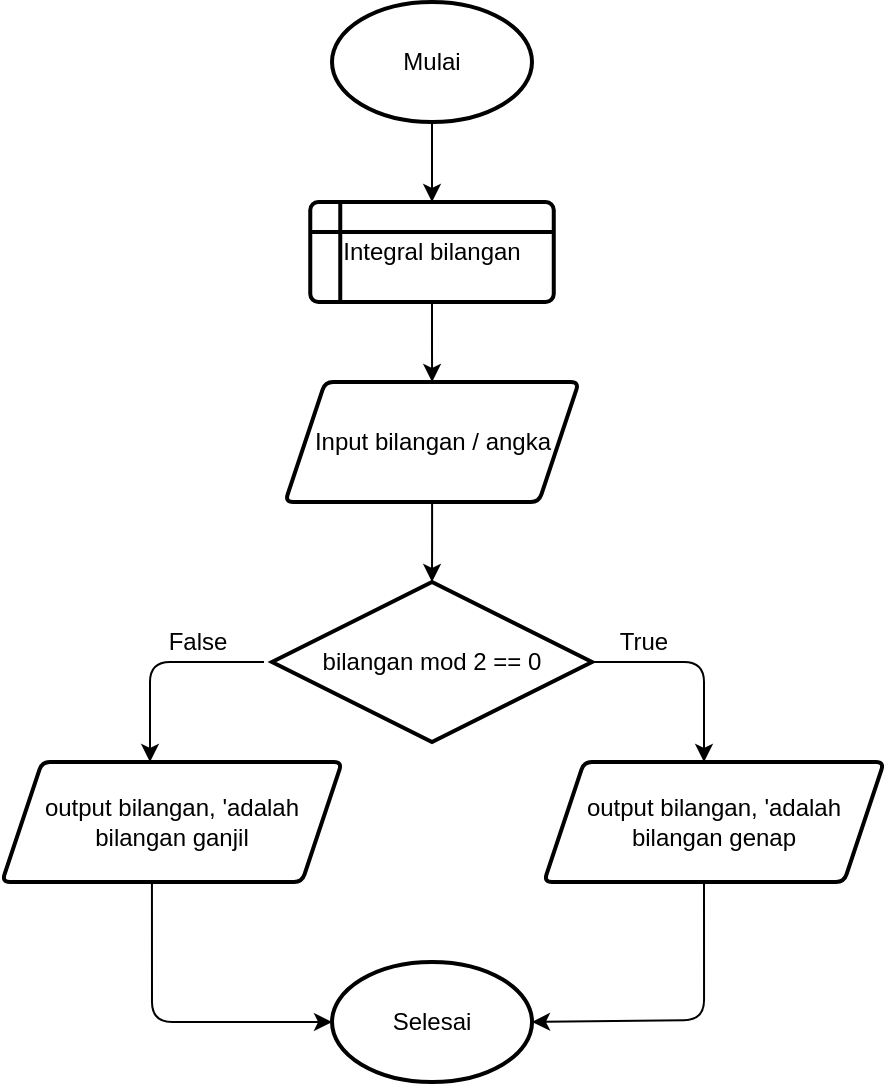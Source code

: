 <mxfile version="14.1.9" type="github">
  <diagram id="C5RBs43oDa-KdzZeNtuy" name="Page-1">
    <mxGraphModel dx="868" dy="458" grid="1" gridSize="10" guides="1" tooltips="1" connect="1" arrows="1" fold="1" page="1" pageScale="1" pageWidth="827" pageHeight="1169" math="0" shadow="0">
      <root>
        <mxCell id="WIyWlLk6GJQsqaUBKTNV-0" />
        <mxCell id="WIyWlLk6GJQsqaUBKTNV-1" parent="WIyWlLk6GJQsqaUBKTNV-0" />
        <mxCell id="WBTlr6QFvvqsDIp4eObJ-10" value="" style="edgeStyle=orthogonalEdgeStyle;curved=0;rounded=1;sketch=0;orthogonalLoop=1;jettySize=auto;html=1;" edge="1" parent="WIyWlLk6GJQsqaUBKTNV-1" source="WBTlr6QFvvqsDIp4eObJ-5" target="WBTlr6QFvvqsDIp4eObJ-8">
          <mxGeometry relative="1" as="geometry" />
        </mxCell>
        <mxCell id="WBTlr6QFvvqsDIp4eObJ-5" value="Mulai" style="strokeWidth=2;html=1;shape=mxgraph.flowchart.start_1;whiteSpace=wrap;rounded=0;sketch=0;" vertex="1" parent="WIyWlLk6GJQsqaUBKTNV-1">
          <mxGeometry x="314" y="90" width="100" height="60" as="geometry" />
        </mxCell>
        <mxCell id="WBTlr6QFvvqsDIp4eObJ-12" value="" style="edgeStyle=orthogonalEdgeStyle;curved=0;rounded=1;sketch=0;orthogonalLoop=1;jettySize=auto;html=1;" edge="1" parent="WIyWlLk6GJQsqaUBKTNV-1" source="WBTlr6QFvvqsDIp4eObJ-8" target="WBTlr6QFvvqsDIp4eObJ-11">
          <mxGeometry relative="1" as="geometry" />
        </mxCell>
        <mxCell id="WBTlr6QFvvqsDIp4eObJ-8" value="Integral bilangan" style="shape=internalStorage;whiteSpace=wrap;html=1;dx=15;dy=15;rounded=1;arcSize=8;strokeWidth=2;sketch=0;" vertex="1" parent="WIyWlLk6GJQsqaUBKTNV-1">
          <mxGeometry x="303.13" y="190" width="121.75" height="50" as="geometry" />
        </mxCell>
        <mxCell id="WBTlr6QFvvqsDIp4eObJ-14" value="" style="edgeStyle=orthogonalEdgeStyle;curved=0;rounded=1;sketch=0;orthogonalLoop=1;jettySize=auto;html=1;" edge="1" parent="WIyWlLk6GJQsqaUBKTNV-1" source="WBTlr6QFvvqsDIp4eObJ-11" target="WBTlr6QFvvqsDIp4eObJ-13">
          <mxGeometry relative="1" as="geometry" />
        </mxCell>
        <mxCell id="WBTlr6QFvvqsDIp4eObJ-11" value="Input bilangan / angka" style="shape=parallelogram;perimeter=parallelogramPerimeter;whiteSpace=wrap;html=1;fixedSize=1;rounded=1;strokeWidth=2;arcSize=8;sketch=0;" vertex="1" parent="WIyWlLk6GJQsqaUBKTNV-1">
          <mxGeometry x="290.57" y="280" width="146.87" height="60" as="geometry" />
        </mxCell>
        <mxCell id="WBTlr6QFvvqsDIp4eObJ-16" value="" style="edgeStyle=none;rounded=1;sketch=0;orthogonalLoop=1;jettySize=auto;html=1;" edge="1" parent="WIyWlLk6GJQsqaUBKTNV-1" source="WBTlr6QFvvqsDIp4eObJ-13">
          <mxGeometry relative="1" as="geometry">
            <mxPoint x="500" y="470" as="targetPoint" />
            <Array as="points">
              <mxPoint x="500" y="420" />
            </Array>
          </mxGeometry>
        </mxCell>
        <mxCell id="WBTlr6QFvvqsDIp4eObJ-13" value="bilangan mod 2 == 0" style="rhombus;whiteSpace=wrap;html=1;rounded=1;strokeWidth=2;arcSize=0;sketch=0;" vertex="1" parent="WIyWlLk6GJQsqaUBKTNV-1">
          <mxGeometry x="284" y="380" width="160" height="80" as="geometry" />
        </mxCell>
        <mxCell id="WBTlr6QFvvqsDIp4eObJ-17" value="output bilangan, &#39;adalah bilangan genap" style="shape=parallelogram;perimeter=parallelogramPerimeter;whiteSpace=wrap;html=1;fixedSize=1;rounded=1;strokeWidth=2;arcSize=8;sketch=0;" vertex="1" parent="WIyWlLk6GJQsqaUBKTNV-1">
          <mxGeometry x="420" y="470" width="170" height="60" as="geometry" />
        </mxCell>
        <mxCell id="WBTlr6QFvvqsDIp4eObJ-18" value="True" style="text;html=1;strokeColor=none;fillColor=none;align=center;verticalAlign=middle;whiteSpace=wrap;rounded=0;sketch=0;" vertex="1" parent="WIyWlLk6GJQsqaUBKTNV-1">
          <mxGeometry x="450" y="400" width="40" height="20" as="geometry" />
        </mxCell>
        <mxCell id="WBTlr6QFvvqsDIp4eObJ-20" value="" style="edgeStyle=none;rounded=1;sketch=0;orthogonalLoop=1;jettySize=auto;html=1;" edge="1" parent="WIyWlLk6GJQsqaUBKTNV-1">
          <mxGeometry relative="1" as="geometry">
            <mxPoint x="280" y="420" as="sourcePoint" />
            <mxPoint x="223" y="470" as="targetPoint" />
            <Array as="points">
              <mxPoint x="223" y="420" />
            </Array>
          </mxGeometry>
        </mxCell>
        <mxCell id="WBTlr6QFvvqsDIp4eObJ-26" value="" style="edgeStyle=none;rounded=1;sketch=0;orthogonalLoop=1;jettySize=auto;html=1;exitX=0.441;exitY=1.017;exitDx=0;exitDy=0;exitPerimeter=0;" edge="1" parent="WIyWlLk6GJQsqaUBKTNV-1" source="WBTlr6QFvvqsDIp4eObJ-21" target="WBTlr6QFvvqsDIp4eObJ-28">
          <mxGeometry relative="1" as="geometry">
            <mxPoint x="344" y="600" as="targetPoint" />
            <Array as="points">
              <mxPoint x="224" y="600" />
            </Array>
          </mxGeometry>
        </mxCell>
        <mxCell id="WBTlr6QFvvqsDIp4eObJ-21" value="output bilangan, &#39;adalah bilangan ganjil" style="shape=parallelogram;perimeter=parallelogramPerimeter;whiteSpace=wrap;html=1;fixedSize=1;rounded=1;strokeWidth=2;arcSize=8;sketch=0;" vertex="1" parent="WIyWlLk6GJQsqaUBKTNV-1">
          <mxGeometry x="149" y="470" width="170" height="60" as="geometry" />
        </mxCell>
        <mxCell id="WBTlr6QFvvqsDIp4eObJ-22" value="False" style="text;html=1;strokeColor=none;fillColor=none;align=center;verticalAlign=middle;whiteSpace=wrap;rounded=0;sketch=0;" vertex="1" parent="WIyWlLk6GJQsqaUBKTNV-1">
          <mxGeometry x="227" y="400" width="40" height="20" as="geometry" />
        </mxCell>
        <mxCell id="WBTlr6QFvvqsDIp4eObJ-27" value="" style="edgeStyle=none;rounded=1;sketch=0;orthogonalLoop=1;jettySize=auto;html=1;exitX=0.441;exitY=1.017;exitDx=0;exitDy=0;exitPerimeter=0;entryX=1;entryY=0.5;entryDx=0;entryDy=0;entryPerimeter=0;" edge="1" parent="WIyWlLk6GJQsqaUBKTNV-1" target="WBTlr6QFvvqsDIp4eObJ-28">
          <mxGeometry relative="1" as="geometry">
            <mxPoint x="500" y="530" as="sourcePoint" />
            <mxPoint x="420" y="600" as="targetPoint" />
            <Array as="points">
              <mxPoint x="500.03" y="598.98" />
            </Array>
          </mxGeometry>
        </mxCell>
        <mxCell id="WBTlr6QFvvqsDIp4eObJ-28" value="Selesai" style="strokeWidth=2;html=1;shape=mxgraph.flowchart.start_1;whiteSpace=wrap;rounded=0;sketch=0;" vertex="1" parent="WIyWlLk6GJQsqaUBKTNV-1">
          <mxGeometry x="314.01" y="570" width="100" height="60" as="geometry" />
        </mxCell>
      </root>
    </mxGraphModel>
  </diagram>
</mxfile>
